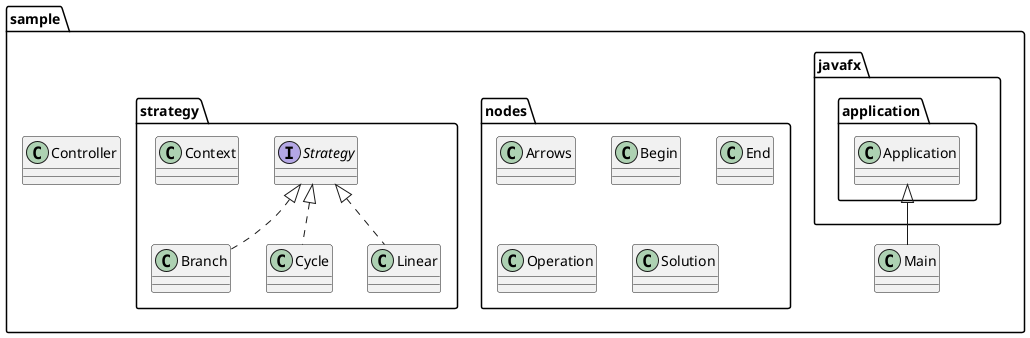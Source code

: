 @startuml

package sample <<Folder>>{
class Main extends javafx.application.Application
class Controller
package nodes <<Folder>>{
class Arrows
class Begin
class End
class Operation
class Solution
}
package strategy <<Folder>>{
class Branch implements Strategy
class Cycle implements Strategy
class Linear implements Strategy
interface Strategy
class Context
}
}

@enduml